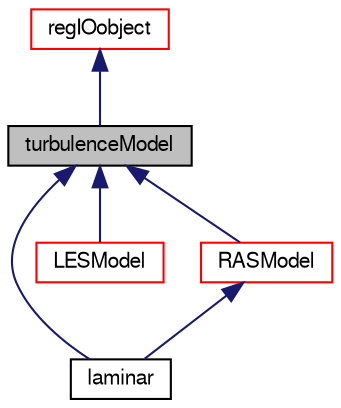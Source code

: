 digraph "turbulenceModel"
{
  bgcolor="transparent";
  edge [fontname="FreeSans",fontsize="10",labelfontname="FreeSans",labelfontsize="10"];
  node [fontname="FreeSans",fontsize="10",shape=record];
  Node0 [label="turbulenceModel",height=0.2,width=0.4,color="black", fillcolor="grey75", style="filled", fontcolor="black"];
  Node1 -> Node0 [dir="back",color="midnightblue",fontsize="10",style="solid",fontname="FreeSans"];
  Node1 [label="regIOobject",height=0.2,width=0.4,color="red",URL="$a26334.html",tooltip="regIOobject is an abstract class derived from IOobject to handle automatic object registration with t..."];
  Node0 -> Node3 [dir="back",color="midnightblue",fontsize="10",style="solid",fontname="FreeSans"];
  Node3 [label="laminar",height=0.2,width=0.4,color="black",URL="$a30814.html",tooltip="Turbulence model for laminar compressible flow. "];
  Node0 -> Node4 [dir="back",color="midnightblue",fontsize="10",style="solid",fontname="FreeSans"];
  Node4 [label="LESModel",height=0.2,width=0.4,color="red",URL="$a30634.html",tooltip="Base class for all compressible flow LES SGS models. "];
  Node0 -> Node14 [dir="back",color="midnightblue",fontsize="10",style="solid",fontname="FreeSans"];
  Node14 [label="RASModel",height=0.2,width=0.4,color="red",URL="$a30758.html",tooltip="Abstract base class for turbulence models for compressible and combusting flows. "];
  Node14 -> Node3 [dir="back",color="midnightblue",fontsize="10",style="solid",fontname="FreeSans"];
}

